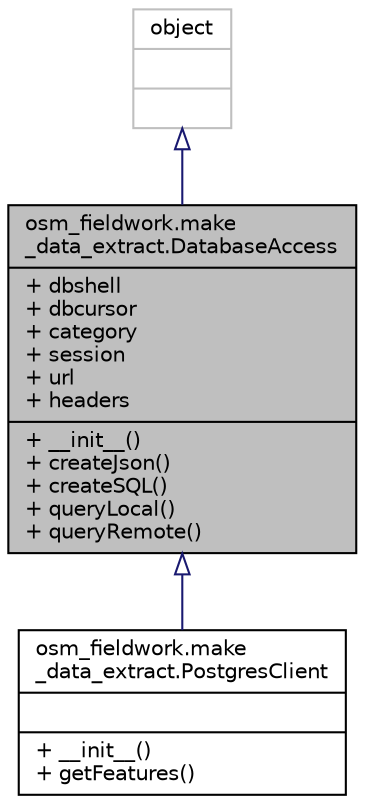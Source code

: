 digraph "osm_fieldwork.make_data_extract.DatabaseAccess"
{
 // LATEX_PDF_SIZE
  edge [fontname="Helvetica",fontsize="10",labelfontname="Helvetica",labelfontsize="10"];
  node [fontname="Helvetica",fontsize="10",shape=record];
  Node1 [label="{osm_fieldwork.make\l_data_extract.DatabaseAccess\n|+ dbshell\l+ dbcursor\l+ category\l+ session\l+ url\l+ headers\l|+ __init__()\l+ createJson()\l+ createSQL()\l+ queryLocal()\l+ queryRemote()\l}",height=0.2,width=0.4,color="black", fillcolor="grey75", style="filled", fontcolor="black",tooltip=" "];
  Node2 -> Node1 [dir="back",color="midnightblue",fontsize="10",style="solid",arrowtail="onormal",fontname="Helvetica"];
  Node2 [label="{object\n||}",height=0.2,width=0.4,color="grey75", fillcolor="white", style="filled",tooltip=" "];
  Node1 -> Node3 [dir="back",color="midnightblue",fontsize="10",style="solid",arrowtail="onormal",fontname="Helvetica"];
  Node3 [label="{osm_fieldwork.make\l_data_extract.PostgresClient\n||+ __init__()\l+ getFeatures()\l}",height=0.2,width=0.4,color="black", fillcolor="white", style="filled",URL="$classosm__fieldwork_1_1make__data__extract_1_1PostgresClient.html",tooltip=" "];
}
